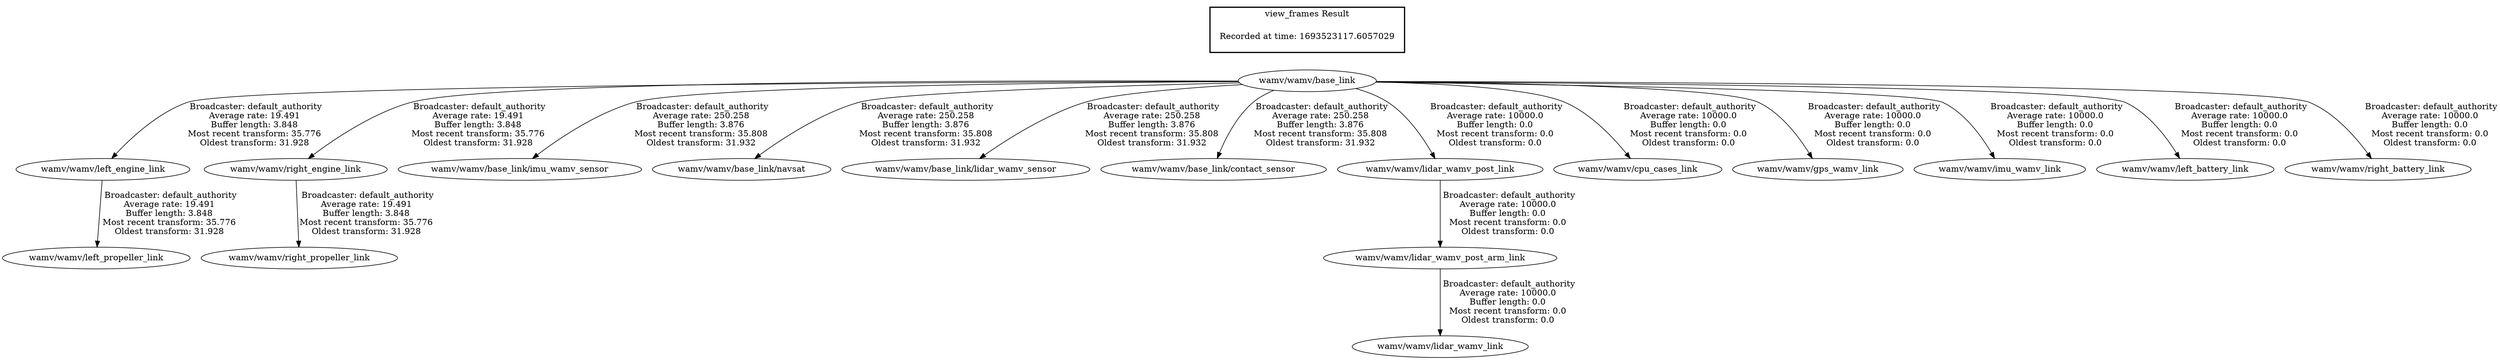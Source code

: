 digraph G {
"wamv/wamv/base_link" -> "wamv/wamv/left_engine_link"[label=" Broadcaster: default_authority\nAverage rate: 19.491\nBuffer length: 3.848\nMost recent transform: 35.776\nOldest transform: 31.928\n"];
"wamv/wamv/left_engine_link" -> "wamv/wamv/left_propeller_link"[label=" Broadcaster: default_authority\nAverage rate: 19.491\nBuffer length: 3.848\nMost recent transform: 35.776\nOldest transform: 31.928\n"];
"wamv/wamv/base_link" -> "wamv/wamv/right_engine_link"[label=" Broadcaster: default_authority\nAverage rate: 19.491\nBuffer length: 3.848\nMost recent transform: 35.776\nOldest transform: 31.928\n"];
"wamv/wamv/right_engine_link" -> "wamv/wamv/right_propeller_link"[label=" Broadcaster: default_authority\nAverage rate: 19.491\nBuffer length: 3.848\nMost recent transform: 35.776\nOldest transform: 31.928\n"];
"wamv/wamv/base_link" -> "wamv/wamv/base_link/imu_wamv_sensor"[label=" Broadcaster: default_authority\nAverage rate: 250.258\nBuffer length: 3.876\nMost recent transform: 35.808\nOldest transform: 31.932\n"];
"wamv/wamv/base_link" -> "wamv/wamv/base_link/navsat"[label=" Broadcaster: default_authority\nAverage rate: 250.258\nBuffer length: 3.876\nMost recent transform: 35.808\nOldest transform: 31.932\n"];
"wamv/wamv/base_link" -> "wamv/wamv/base_link/lidar_wamv_sensor"[label=" Broadcaster: default_authority\nAverage rate: 250.258\nBuffer length: 3.876\nMost recent transform: 35.808\nOldest transform: 31.932\n"];
"wamv/wamv/base_link" -> "wamv/wamv/base_link/contact_sensor"[label=" Broadcaster: default_authority\nAverage rate: 250.258\nBuffer length: 3.876\nMost recent transform: 35.808\nOldest transform: 31.932\n"];
"wamv/wamv/base_link" -> "wamv/wamv/lidar_wamv_post_link"[label=" Broadcaster: default_authority\nAverage rate: 10000.0\nBuffer length: 0.0\nMost recent transform: 0.0\nOldest transform: 0.0\n"];
"wamv/wamv/base_link" -> "wamv/wamv/cpu_cases_link"[label=" Broadcaster: default_authority\nAverage rate: 10000.0\nBuffer length: 0.0\nMost recent transform: 0.0\nOldest transform: 0.0\n"];
"wamv/wamv/base_link" -> "wamv/wamv/gps_wamv_link"[label=" Broadcaster: default_authority\nAverage rate: 10000.0\nBuffer length: 0.0\nMost recent transform: 0.0\nOldest transform: 0.0\n"];
"wamv/wamv/base_link" -> "wamv/wamv/imu_wamv_link"[label=" Broadcaster: default_authority\nAverage rate: 10000.0\nBuffer length: 0.0\nMost recent transform: 0.0\nOldest transform: 0.0\n"];
"wamv/wamv/base_link" -> "wamv/wamv/left_battery_link"[label=" Broadcaster: default_authority\nAverage rate: 10000.0\nBuffer length: 0.0\nMost recent transform: 0.0\nOldest transform: 0.0\n"];
"wamv/wamv/lidar_wamv_post_arm_link" -> "wamv/wamv/lidar_wamv_link"[label=" Broadcaster: default_authority\nAverage rate: 10000.0\nBuffer length: 0.0\nMost recent transform: 0.0\nOldest transform: 0.0\n"];
"wamv/wamv/lidar_wamv_post_link" -> "wamv/wamv/lidar_wamv_post_arm_link"[label=" Broadcaster: default_authority\nAverage rate: 10000.0\nBuffer length: 0.0\nMost recent transform: 0.0\nOldest transform: 0.0\n"];
"wamv/wamv/base_link" -> "wamv/wamv/right_battery_link"[label=" Broadcaster: default_authority\nAverage rate: 10000.0\nBuffer length: 0.0\nMost recent transform: 0.0\nOldest transform: 0.0\n"];
edge [style=invis];
 subgraph cluster_legend { style=bold; color=black; label ="view_frames Result";
"Recorded at time: 1693523117.6057029"[ shape=plaintext ] ;
}->"wamv/wamv/base_link";
}